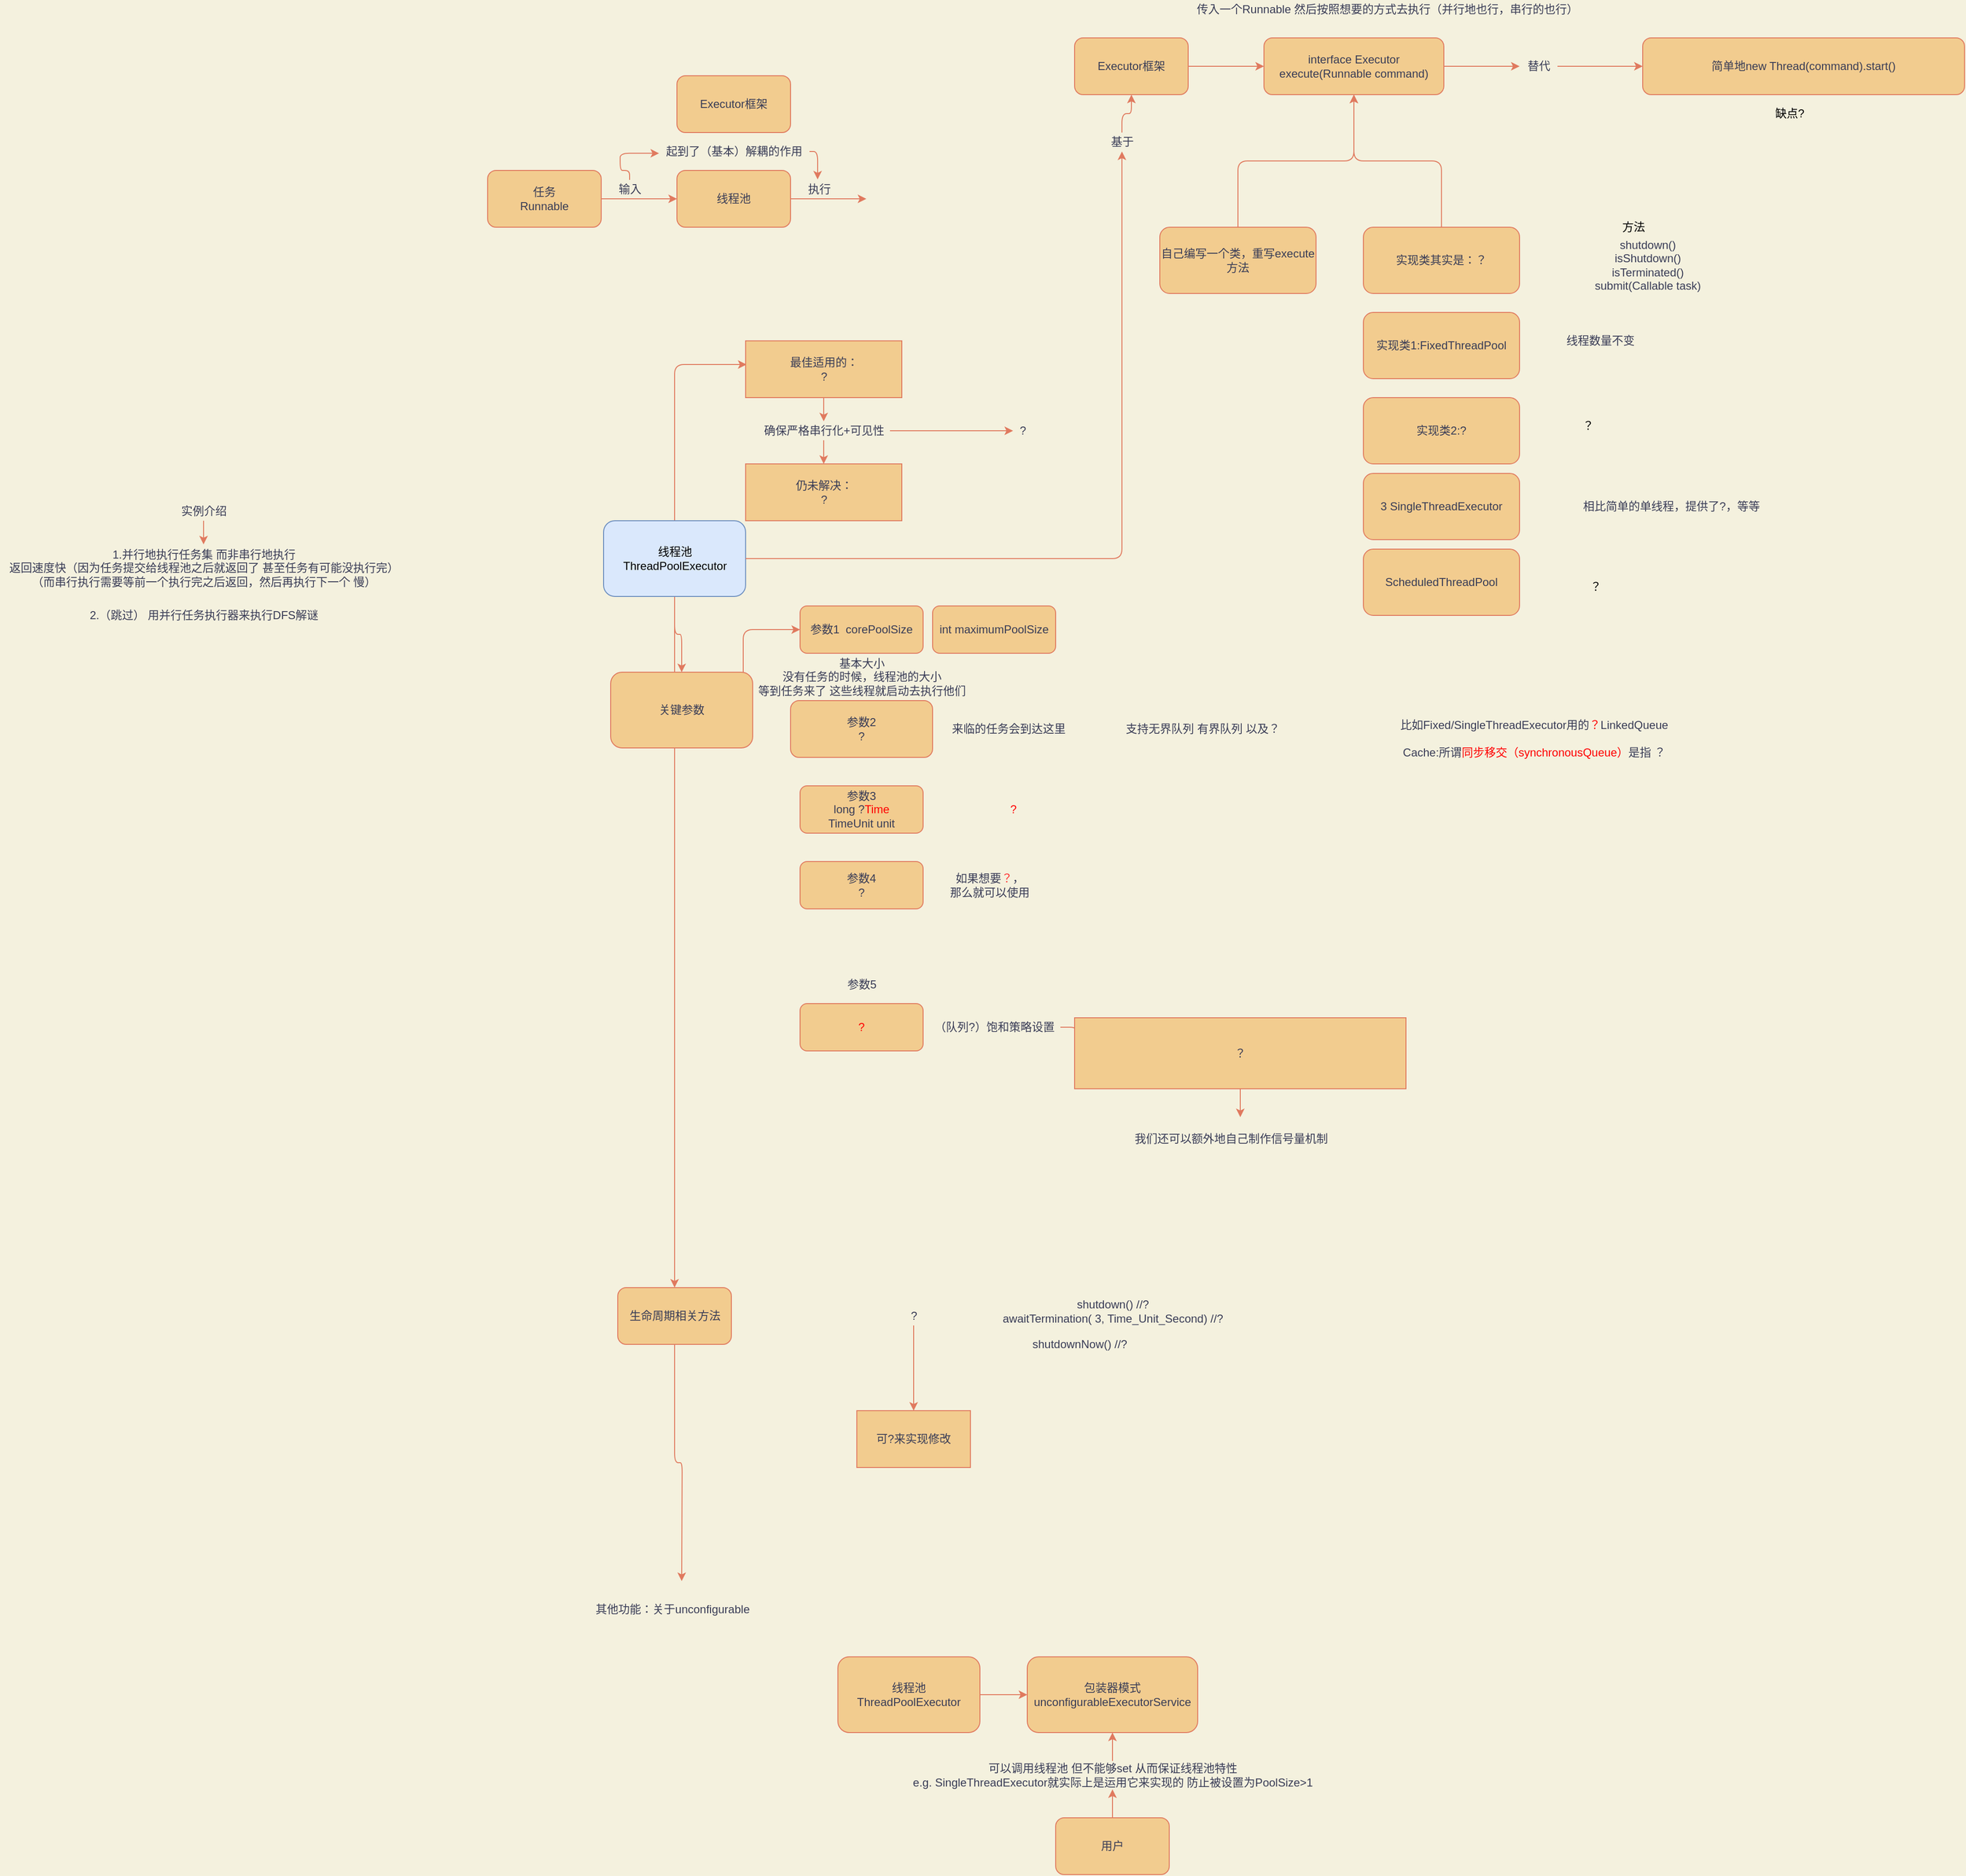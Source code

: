 <mxfile version="13.7.9" type="device"><diagram id="k9qF_MnwaagtpM6uK0Ge" name="线程池"><mxGraphModel dx="3039" dy="685" grid="1" gridSize="10" guides="1" tooltips="1" connect="1" arrows="1" fold="1" page="1" pageScale="1" pageWidth="827" pageHeight="1169" background="#F4F1DE" math="0" shadow="0"><root><mxCell id="0"/><mxCell id="1" parent="0"/><mxCell id="pLqwE5kBtwJWsRubLJ6--4" value="" style="edgeStyle=orthogonalEdgeStyle;curved=0;rounded=1;sketch=0;orthogonalLoop=1;jettySize=auto;html=1;strokeColor=#E07A5F;fillColor=#F2CC8F;fontColor=#393C56;" parent="1" source="pLqwE5kBtwJWsRubLJ6--5" target="pLqwE5kBtwJWsRubLJ6--3" edge="1"><mxGeometry relative="1" as="geometry"/></mxCell><mxCell id="pLqwE5kBtwJWsRubLJ6--69" style="edgeStyle=orthogonalEdgeStyle;curved=0;rounded=1;sketch=0;orthogonalLoop=1;jettySize=auto;html=1;entryX=0.006;entryY=0.417;entryDx=0;entryDy=0;entryPerimeter=0;strokeColor=#E07A5F;fillColor=#F2CC8F;fontColor=#393C56;" parent="1" source="pLqwE5kBtwJWsRubLJ6--1" target="pLqwE5kBtwJWsRubLJ6--67" edge="1"><mxGeometry relative="1" as="geometry"/></mxCell><mxCell id="pLqwE5kBtwJWsRubLJ6--73" value="" style="edgeStyle=orthogonalEdgeStyle;curved=0;rounded=1;sketch=0;orthogonalLoop=1;jettySize=auto;html=1;strokeColor=#E07A5F;fillColor=#F2CC8F;fontColor=#393C56;" parent="1" source="pLqwE5kBtwJWsRubLJ6--1" target="pLqwE5kBtwJWsRubLJ6--72" edge="1"><mxGeometry relative="1" as="geometry"/></mxCell><mxCell id="pLqwE5kBtwJWsRubLJ6--108" value="" style="edgeStyle=orthogonalEdgeStyle;curved=0;rounded=1;sketch=0;orthogonalLoop=1;jettySize=auto;html=1;strokeColor=#E07A5F;fillColor=#F2CC8F;fontColor=#393C56;" parent="1" source="pLqwE5kBtwJWsRubLJ6--1" target="pLqwE5kBtwJWsRubLJ6--107" edge="1"><mxGeometry relative="1" as="geometry"/></mxCell><mxCell id="pLqwE5kBtwJWsRubLJ6--1" value="线程池&lt;br&gt;ThreadPoolExecutor" style="rounded=1;whiteSpace=wrap;html=1;sketch=0;strokeColor=#6c8ebf;fillColor=#dae8fc;" parent="1" vertex="1"><mxGeometry x="-197.5" y="560" width="150" height="80" as="geometry"/></mxCell><mxCell id="pLqwE5kBtwJWsRubLJ6--7" value="" style="edgeStyle=orthogonalEdgeStyle;curved=0;rounded=1;sketch=0;orthogonalLoop=1;jettySize=auto;html=1;strokeColor=#E07A5F;fillColor=#F2CC8F;fontColor=#393C56;" parent="1" source="pLqwE5kBtwJWsRubLJ6--3" target="pLqwE5kBtwJWsRubLJ6--6" edge="1"><mxGeometry relative="1" as="geometry"/></mxCell><mxCell id="pLqwE5kBtwJWsRubLJ6--3" value="Executor框架" style="rounded=1;whiteSpace=wrap;html=1;sketch=0;strokeColor=#E07A5F;fillColor=#F2CC8F;fontColor=#393C56;" parent="1" vertex="1"><mxGeometry x="300" y="50" width="120" height="60" as="geometry"/></mxCell><mxCell id="pLqwE5kBtwJWsRubLJ6--6" value="interface Executor&lt;br&gt;execute(Runnable command)" style="rounded=1;whiteSpace=wrap;html=1;sketch=0;strokeColor=#E07A5F;fillColor=#F2CC8F;fontColor=#393C56;" parent="1" vertex="1"><mxGeometry x="500" y="50" width="190" height="60" as="geometry"/></mxCell><mxCell id="pLqwE5kBtwJWsRubLJ6--11" value="" style="edgeStyle=orthogonalEdgeStyle;curved=0;rounded=1;sketch=0;orthogonalLoop=1;jettySize=auto;html=1;strokeColor=#E07A5F;fillColor=#F2CC8F;fontColor=#393C56;exitX=1;exitY=0.5;exitDx=0;exitDy=0;" parent="1" source="pLqwE5kBtwJWsRubLJ6--23" edge="1"><mxGeometry relative="1" as="geometry"><mxPoint x="880.0" y="80" as="sourcePoint"/><mxPoint x="900.0" y="80" as="targetPoint"/></mxGeometry></mxCell><mxCell id="pLqwE5kBtwJWsRubLJ6--5" value="基于" style="text;html=1;align=center;verticalAlign=middle;resizable=0;points=[];autosize=1;fontColor=#393C56;" parent="1" vertex="1"><mxGeometry x="330" y="150" width="40" height="20" as="geometry"/></mxCell><mxCell id="pLqwE5kBtwJWsRubLJ6--12" value="" style="edgeStyle=orthogonalEdgeStyle;curved=0;rounded=1;sketch=0;orthogonalLoop=1;jettySize=auto;html=1;strokeColor=#E07A5F;fillColor=#F2CC8F;fontColor=#393C56;" parent="1" source="pLqwE5kBtwJWsRubLJ6--1" target="pLqwE5kBtwJWsRubLJ6--5" edge="1"><mxGeometry relative="1" as="geometry"><mxPoint x="270" y="300" as="sourcePoint"/><mxPoint x="360" y="110" as="targetPoint"/></mxGeometry></mxCell><mxCell id="pLqwE5kBtwJWsRubLJ6--13" value="传入一个Runnable 然后按照想要的方式去执行（并行地也行，串行的也行）" style="text;html=1;align=center;verticalAlign=middle;resizable=0;points=[];autosize=1;fontColor=#393C56;" parent="1" vertex="1"><mxGeometry x="420" y="10" width="420" height="20" as="geometry"/></mxCell><mxCell id="pLqwE5kBtwJWsRubLJ6--19" style="edgeStyle=orthogonalEdgeStyle;curved=0;rounded=1;sketch=0;orthogonalLoop=1;jettySize=auto;html=1;entryX=0.5;entryY=1;entryDx=0;entryDy=0;strokeColor=#E07A5F;fillColor=#F2CC8F;fontColor=#393C56;" parent="1" source="pLqwE5kBtwJWsRubLJ6--17" target="pLqwE5kBtwJWsRubLJ6--6" edge="1"><mxGeometry relative="1" as="geometry"/></mxCell><mxCell id="pLqwE5kBtwJWsRubLJ6--17" value="实现类其实是：？" style="whiteSpace=wrap;html=1;rounded=1;fontColor=#393C56;strokeColor=#E07A5F;fillColor=#F2CC8F;sketch=0;" parent="1" vertex="1"><mxGeometry x="605" y="250" width="165" height="70" as="geometry"/></mxCell><mxCell id="pLqwE5kBtwJWsRubLJ6--21" style="edgeStyle=orthogonalEdgeStyle;curved=0;rounded=1;sketch=0;orthogonalLoop=1;jettySize=auto;html=1;entryX=0.5;entryY=1;entryDx=0;entryDy=0;strokeColor=#E07A5F;fillColor=#F2CC8F;fontColor=#393C56;" parent="1" source="pLqwE5kBtwJWsRubLJ6--20" target="pLqwE5kBtwJWsRubLJ6--6" edge="1"><mxGeometry relative="1" as="geometry"/></mxCell><mxCell id="pLqwE5kBtwJWsRubLJ6--20" value="自己编写一个类，重写execute方法" style="whiteSpace=wrap;html=1;rounded=1;fontColor=#393C56;strokeColor=#E07A5F;fillColor=#F2CC8F;sketch=0;" parent="1" vertex="1"><mxGeometry x="390" y="250" width="165" height="70" as="geometry"/></mxCell><mxCell id="pLqwE5kBtwJWsRubLJ6--22" value="简单地new Thread(command).start()" style="rounded=1;whiteSpace=wrap;html=1;sketch=0;strokeColor=#E07A5F;fillColor=#F2CC8F;fontColor=#393C56;" parent="1" vertex="1"><mxGeometry x="900" y="50" width="340" height="60" as="geometry"/></mxCell><mxCell id="pLqwE5kBtwJWsRubLJ6--23" value="替代" style="text;html=1;align=center;verticalAlign=middle;resizable=0;points=[];autosize=1;fontColor=#393C56;" parent="1" vertex="1"><mxGeometry x="770" y="70" width="40" height="20" as="geometry"/></mxCell><mxCell id="pLqwE5kBtwJWsRubLJ6--24" value="" style="edgeStyle=orthogonalEdgeStyle;curved=0;rounded=1;sketch=0;orthogonalLoop=1;jettySize=auto;html=1;strokeColor=#E07A5F;fillColor=#F2CC8F;fontColor=#393C56;exitX=1;exitY=0.5;exitDx=0;exitDy=0;" parent="1" source="pLqwE5kBtwJWsRubLJ6--6" target="pLqwE5kBtwJWsRubLJ6--23" edge="1"><mxGeometry relative="1" as="geometry"><mxPoint x="690" y="80" as="sourcePoint"/><mxPoint x="900" y="80" as="targetPoint"/></mxGeometry></mxCell><mxCell id="pLqwE5kBtwJWsRubLJ6--27" value="ScheduledThreadPool" style="whiteSpace=wrap;html=1;rounded=1;fontColor=#393C56;strokeColor=#E07A5F;fillColor=#F2CC8F;sketch=0;" parent="1" vertex="1"><mxGeometry x="605" y="590" width="165" height="70" as="geometry"/></mxCell><mxCell id="pLqwE5kBtwJWsRubLJ6--28" value="3 SingleThreadExecutor" style="whiteSpace=wrap;html=1;rounded=1;fontColor=#393C56;strokeColor=#E07A5F;fillColor=#F2CC8F;sketch=0;" parent="1" vertex="1"><mxGeometry x="605" y="510" width="165" height="70" as="geometry"/></mxCell><mxCell id="pLqwE5kBtwJWsRubLJ6--29" value="实现类2:?" style="whiteSpace=wrap;html=1;rounded=1;fontColor=#393C56;strokeColor=#E07A5F;fillColor=#F2CC8F;sketch=0;" parent="1" vertex="1"><mxGeometry x="605" y="430" width="165" height="70" as="geometry"/></mxCell><mxCell id="pLqwE5kBtwJWsRubLJ6--31" value="相比简单的单线程，提供了?，等等" style="text;html=1;align=center;verticalAlign=middle;resizable=0;points=[];autosize=1;fontColor=#393C56;" parent="1" vertex="1"><mxGeometry x="830" y="535" width="200" height="20" as="geometry"/></mxCell><mxCell id="pLqwE5kBtwJWsRubLJ6--34" value="实现类1:FixedThreadPool" style="whiteSpace=wrap;html=1;rounded=1;fontColor=#393C56;strokeColor=#E07A5F;fillColor=#F2CC8F;sketch=0;" parent="1" vertex="1"><mxGeometry x="605" y="340" width="165" height="70" as="geometry"/></mxCell><mxCell id="pLqwE5kBtwJWsRubLJ6--35" value="shutdown()&lt;br&gt;isShutdown()&lt;br&gt;isTerminated()&lt;br&gt;submit(Callable task)" style="text;html=1;align=center;verticalAlign=middle;resizable=0;points=[];autosize=1;fontColor=#393C56;" parent="1" vertex="1"><mxGeometry x="840" y="260" width="130" height="60" as="geometry"/></mxCell><mxCell id="pLqwE5kBtwJWsRubLJ6--36" value="线程数量不变" style="text;html=1;align=center;verticalAlign=middle;resizable=0;points=[];autosize=1;fontColor=#393C56;" parent="1" vertex="1"><mxGeometry x="810" y="360" width="90" height="20" as="geometry"/></mxCell><mxCell id="pLqwE5kBtwJWsRubLJ6--39" value="" style="edgeStyle=orthogonalEdgeStyle;curved=0;rounded=1;sketch=0;orthogonalLoop=1;jettySize=auto;html=1;strokeColor=#E07A5F;fillColor=#F2CC8F;fontColor=#393C56;" parent="1" source="pLqwE5kBtwJWsRubLJ6--37" target="pLqwE5kBtwJWsRubLJ6--38" edge="1"><mxGeometry relative="1" as="geometry"/></mxCell><mxCell id="pLqwE5kBtwJWsRubLJ6--37" value="任务&lt;br&gt;Runnable" style="rounded=1;whiteSpace=wrap;html=1;sketch=0;strokeColor=#E07A5F;fillColor=#F2CC8F;fontColor=#393C56;" parent="1" vertex="1"><mxGeometry x="-320" y="190" width="120" height="60" as="geometry"/></mxCell><mxCell id="pLqwE5kBtwJWsRubLJ6--41" value="" style="edgeStyle=orthogonalEdgeStyle;curved=0;rounded=1;sketch=0;orthogonalLoop=1;jettySize=auto;html=1;strokeColor=#E07A5F;fillColor=#F2CC8F;fontColor=#393C56;" parent="1" source="pLqwE5kBtwJWsRubLJ6--38" edge="1"><mxGeometry relative="1" as="geometry"><mxPoint x="80" y="220" as="targetPoint"/></mxGeometry></mxCell><mxCell id="pLqwE5kBtwJWsRubLJ6--38" value="线程池" style="rounded=1;whiteSpace=wrap;html=1;sketch=0;strokeColor=#E07A5F;fillColor=#F2CC8F;fontColor=#393C56;" parent="1" vertex="1"><mxGeometry x="-120" y="190" width="120" height="60" as="geometry"/></mxCell><mxCell id="pLqwE5kBtwJWsRubLJ6--42" value="执行" style="text;html=1;align=center;verticalAlign=middle;resizable=0;points=[];autosize=1;fontColor=#393C56;" parent="1" vertex="1"><mxGeometry x="10" y="200" width="40" height="20" as="geometry"/></mxCell><mxCell id="pLqwE5kBtwJWsRubLJ6--48" style="edgeStyle=orthogonalEdgeStyle;curved=0;rounded=1;sketch=0;orthogonalLoop=1;jettySize=auto;html=1;entryX=0.007;entryY=0.597;entryDx=0;entryDy=0;entryPerimeter=0;strokeColor=#E07A5F;fillColor=#F2CC8F;fontColor=#393C56;" parent="1" source="pLqwE5kBtwJWsRubLJ6--43" target="pLqwE5kBtwJWsRubLJ6--47" edge="1"><mxGeometry relative="1" as="geometry"><Array as="points"><mxPoint x="-170" y="190"/><mxPoint x="-180" y="190"/><mxPoint x="-180" y="172"/></Array></mxGeometry></mxCell><mxCell id="pLqwE5kBtwJWsRubLJ6--43" value="输入" style="text;html=1;align=center;verticalAlign=middle;resizable=0;points=[];autosize=1;fontColor=#393C56;" parent="1" vertex="1"><mxGeometry x="-190" y="200" width="40" height="20" as="geometry"/></mxCell><mxCell id="pLqwE5kBtwJWsRubLJ6--46" value="Executor框架" style="rounded=1;whiteSpace=wrap;html=1;sketch=0;strokeColor=#E07A5F;fillColor=#F2CC8F;fontColor=#393C56;" parent="1" vertex="1"><mxGeometry x="-120" y="90" width="120" height="60" as="geometry"/></mxCell><mxCell id="pLqwE5kBtwJWsRubLJ6--49" style="edgeStyle=orthogonalEdgeStyle;curved=0;rounded=1;sketch=0;orthogonalLoop=1;jettySize=auto;html=1;entryX=0.464;entryY=-0.024;entryDx=0;entryDy=0;entryPerimeter=0;strokeColor=#E07A5F;fillColor=#F2CC8F;fontColor=#393C56;" parent="1" source="pLqwE5kBtwJWsRubLJ6--47" target="pLqwE5kBtwJWsRubLJ6--42" edge="1"><mxGeometry relative="1" as="geometry"><Array as="points"><mxPoint x="29" y="170"/></Array></mxGeometry></mxCell><mxCell id="pLqwE5kBtwJWsRubLJ6--47" value="起到了（基本）解耦的作用" style="text;html=1;align=center;verticalAlign=middle;resizable=0;points=[];autosize=1;fontColor=#393C56;" parent="1" vertex="1"><mxGeometry x="-140" y="160" width="160" height="20" as="geometry"/></mxCell><mxCell id="pLqwE5kBtwJWsRubLJ6--63" value="" style="edgeStyle=orthogonalEdgeStyle;curved=0;rounded=1;sketch=0;orthogonalLoop=1;jettySize=auto;html=1;strokeColor=#E07A5F;fillColor=#F2CC8F;fontColor=#393C56;" parent="1" source="pLqwE5kBtwJWsRubLJ6--64" target="pLqwE5kBtwJWsRubLJ6--65" edge="1"><mxGeometry relative="1" as="geometry"/></mxCell><mxCell id="pLqwE5kBtwJWsRubLJ6--71" value="" style="edgeStyle=orthogonalEdgeStyle;curved=0;rounded=1;sketch=0;orthogonalLoop=1;jettySize=auto;html=1;strokeColor=#E07A5F;fillColor=#F2CC8F;fontColor=#393C56;" parent="1" source="pLqwE5kBtwJWsRubLJ6--64" target="pLqwE5kBtwJWsRubLJ6--66" edge="1"><mxGeometry relative="1" as="geometry"/></mxCell><mxCell id="pLqwE5kBtwJWsRubLJ6--64" value="确保严格串行化+可见性" style="text;html=1;align=center;verticalAlign=middle;resizable=0;points=[];autosize=1;fontColor=#393C56;" parent="1" vertex="1"><mxGeometry x="-35" y="455" width="140" height="20" as="geometry"/></mxCell><mxCell id="pLqwE5kBtwJWsRubLJ6--65" value="?" style="text;html=1;align=center;verticalAlign=middle;resizable=0;points=[];autosize=1;fontColor=#393C56;" parent="1" vertex="1"><mxGeometry x="235" y="455" width="20" height="20" as="geometry"/></mxCell><mxCell id="pLqwE5kBtwJWsRubLJ6--66" value="仍未解决：&lt;br&gt;?" style="whiteSpace=wrap;html=1;rounded=0;sketch=0;strokeColor=#E07A5F;fillColor=#F2CC8F;fontColor=#393C56;" parent="1" vertex="1"><mxGeometry x="-47.5" y="500" width="165" height="60" as="geometry"/></mxCell><mxCell id="pLqwE5kBtwJWsRubLJ6--70" style="edgeStyle=orthogonalEdgeStyle;curved=0;rounded=1;sketch=0;orthogonalLoop=1;jettySize=auto;html=1;strokeColor=#E07A5F;fillColor=#F2CC8F;fontColor=#393C56;" parent="1" source="pLqwE5kBtwJWsRubLJ6--67" target="pLqwE5kBtwJWsRubLJ6--64" edge="1"><mxGeometry relative="1" as="geometry"/></mxCell><mxCell id="pLqwE5kBtwJWsRubLJ6--67" value="最佳适用的：&lt;br&gt;?" style="whiteSpace=wrap;html=1;rounded=0;sketch=0;strokeColor=#E07A5F;fillColor=#F2CC8F;fontColor=#393C56;" parent="1" vertex="1"><mxGeometry x="-47.5" y="370" width="165" height="60" as="geometry"/></mxCell><mxCell id="pLqwE5kBtwJWsRubLJ6--75" value="" style="edgeStyle=orthogonalEdgeStyle;curved=0;rounded=1;sketch=0;orthogonalLoop=1;jettySize=auto;html=1;strokeColor=#E07A5F;fillColor=#F2CC8F;fontColor=#393C56;" parent="1" source="pLqwE5kBtwJWsRubLJ6--72" target="pLqwE5kBtwJWsRubLJ6--74" edge="1"><mxGeometry relative="1" as="geometry"><Array as="points"><mxPoint x="-50" y="675"/></Array></mxGeometry></mxCell><mxCell id="pLqwE5kBtwJWsRubLJ6--72" value="关键参数" style="rounded=1;whiteSpace=wrap;html=1;sketch=0;strokeColor=#E07A5F;fillColor=#F2CC8F;fontColor=#393C56;" parent="1" vertex="1"><mxGeometry x="-190" y="720" width="150" height="80" as="geometry"/></mxCell><mxCell id="pLqwE5kBtwJWsRubLJ6--74" value="参数1&amp;nbsp; corePoolSize" style="rounded=1;whiteSpace=wrap;html=1;sketch=0;strokeColor=#E07A5F;fillColor=#F2CC8F;fontColor=#393C56;" parent="1" vertex="1"><mxGeometry x="10" y="650" width="130" height="50" as="geometry"/></mxCell><mxCell id="pLqwE5kBtwJWsRubLJ6--77" value="int maximumPoolSize" style="rounded=1;whiteSpace=wrap;html=1;sketch=0;strokeColor=#E07A5F;fillColor=#F2CC8F;fontColor=#393C56;" parent="1" vertex="1"><mxGeometry x="150" y="650" width="130" height="50" as="geometry"/></mxCell><mxCell id="pLqwE5kBtwJWsRubLJ6--81" value="参数3&lt;br&gt;long ?&lt;font color=&quot;#ff0000&quot;&gt;Time&lt;/font&gt;&lt;br&gt;TimeUnit unit" style="rounded=1;whiteSpace=wrap;html=1;sketch=0;strokeColor=#E07A5F;fillColor=#F2CC8F;fontColor=#393C56;" parent="1" vertex="1"><mxGeometry x="10" y="840" width="130" height="50" as="geometry"/></mxCell><mxCell id="pLqwE5kBtwJWsRubLJ6--82" value="参数2&lt;br&gt;?" style="rounded=1;whiteSpace=wrap;html=1;sketch=0;strokeColor=#E07A5F;fillColor=#F2CC8F;fontColor=#393C56;" parent="1" vertex="1"><mxGeometry y="750" width="150" height="60" as="geometry"/></mxCell><mxCell id="pLqwE5kBtwJWsRubLJ6--83" value="基本大小&lt;br&gt;没有任务的时候，线程池的大小&lt;br&gt;等到任务来了 这些线程就启动去执行他们" style="text;html=1;align=center;verticalAlign=middle;resizable=0;points=[];autosize=1;fontColor=#393C56;" parent="1" vertex="1"><mxGeometry x="-40" y="700" width="230" height="50" as="geometry"/></mxCell><mxCell id="pLqwE5kBtwJWsRubLJ6--84" value="参数4&lt;br&gt;?" style="rounded=1;whiteSpace=wrap;html=1;sketch=0;strokeColor=#E07A5F;fillColor=#F2CC8F;fontColor=#393C56;" parent="1" vertex="1"><mxGeometry x="10" y="920" width="130" height="50" as="geometry"/></mxCell><mxCell id="pLqwE5kBtwJWsRubLJ6--85" value="&lt;font color=&quot;#ff0000&quot;&gt;?&lt;/font&gt;" style="rounded=1;whiteSpace=wrap;html=1;sketch=0;strokeColor=#E07A5F;fillColor=#F2CC8F;fontColor=#393C56;" parent="1" vertex="1"><mxGeometry x="10" y="1070" width="130" height="50" as="geometry"/></mxCell><mxCell id="pLqwE5kBtwJWsRubLJ6--86" value="来临的任务会到达这里" style="text;html=1;align=center;verticalAlign=middle;resizable=0;points=[];autosize=1;fontColor=#393C56;" parent="1" vertex="1"><mxGeometry x="160" y="770" width="140" height="20" as="geometry"/></mxCell><mxCell id="pLqwE5kBtwJWsRubLJ6--87" value="支持无界队列 有界队列 以及？&lt;br&gt;" style="text;html=1;align=center;verticalAlign=middle;resizable=0;points=[];autosize=1;fontColor=#393C56;" parent="1" vertex="1"><mxGeometry x="345" y="770" width="180" height="20" as="geometry"/></mxCell><mxCell id="pLqwE5kBtwJWsRubLJ6--88" value="比如Fixed/SingleThreadExecutor用的&lt;font color=&quot;#ff0000&quot;&gt;？&lt;/font&gt;LinkedQueue&lt;br&gt;&lt;br&gt;Cache:所谓&lt;font color=&quot;#ff0000&quot;&gt;同步移交（synchronousQueue）&lt;/font&gt;是指 ？" style="text;html=1;align=center;verticalAlign=middle;resizable=0;points=[];autosize=1;fontColor=#393C56;" parent="1" vertex="1"><mxGeometry x="635" y="765" width="300" height="50" as="geometry"/></mxCell><mxCell id="pLqwE5kBtwJWsRubLJ6--91" value="" style="edgeStyle=orthogonalEdgeStyle;curved=0;rounded=1;sketch=0;orthogonalLoop=1;jettySize=auto;html=1;strokeColor=#E07A5F;fillColor=#F2CC8F;fontColor=#393C56;" parent="1" source="pLqwE5kBtwJWsRubLJ6--89" target="pLqwE5kBtwJWsRubLJ6--90" edge="1"><mxGeometry relative="1" as="geometry"/></mxCell><mxCell id="pLqwE5kBtwJWsRubLJ6--89" value="（队列?）饱和策略设置" style="text;html=1;align=center;verticalAlign=middle;resizable=0;points=[];autosize=1;fontColor=#393C56;" parent="1" vertex="1"><mxGeometry x="145" y="1085" width="140" height="20" as="geometry"/></mxCell><mxCell id="pLqwE5kBtwJWsRubLJ6--93" value="" style="edgeStyle=orthogonalEdgeStyle;curved=0;rounded=1;sketch=0;orthogonalLoop=1;jettySize=auto;html=1;strokeColor=#E07A5F;fillColor=#F2CC8F;fontColor=#393C56;" parent="1" source="pLqwE5kBtwJWsRubLJ6--90" edge="1"><mxGeometry relative="1" as="geometry"><mxPoint x="475.034" y="1190" as="targetPoint"/></mxGeometry></mxCell><mxCell id="pLqwE5kBtwJWsRubLJ6--90" value="？" style="whiteSpace=wrap;html=1;rounded=0;sketch=0;strokeColor=#E07A5F;fillColor=#F2CC8F;fontColor=#393C56;" parent="1" vertex="1"><mxGeometry x="300" y="1085" width="350" height="75" as="geometry"/></mxCell><mxCell id="pLqwE5kBtwJWsRubLJ6--94" value="&lt;span&gt;我们还可以额外地自己制作信号量机制 &lt;br&gt;&lt;br&gt;&lt;/span&gt;" style="text;html=1;align=center;verticalAlign=middle;resizable=0;points=[];autosize=1;fontColor=#393C56;" parent="1" vertex="1"><mxGeometry x="355" y="1205" width="220" height="30" as="geometry"/></mxCell><mxCell id="pLqwE5kBtwJWsRubLJ6--96" value="如果想要&lt;font color=&quot;#ff3333&quot;&gt;？&lt;/font&gt;，&lt;br&gt;那么就可以使用" style="text;html=1;align=center;verticalAlign=middle;resizable=0;points=[];autosize=1;fontColor=#393C56;" parent="1" vertex="1"><mxGeometry x="160" y="930" width="100" height="30" as="geometry"/></mxCell><mxCell id="pLqwE5kBtwJWsRubLJ6--98" value="参数5" style="text;html=1;align=center;verticalAlign=middle;resizable=0;points=[];autosize=1;fontColor=#393C56;" parent="1" vertex="1"><mxGeometry x="50" y="1040" width="50" height="20" as="geometry"/></mxCell><mxCell id="pLqwE5kBtwJWsRubLJ6--101" value="" style="edgeStyle=orthogonalEdgeStyle;curved=0;rounded=1;sketch=0;orthogonalLoop=1;jettySize=auto;html=1;strokeColor=#E07A5F;fillColor=#F2CC8F;fontColor=#393C56;" parent="1" source="pLqwE5kBtwJWsRubLJ6--99" target="pLqwE5kBtwJWsRubLJ6--100" edge="1"><mxGeometry relative="1" as="geometry"/></mxCell><mxCell id="pLqwE5kBtwJWsRubLJ6--99" value="线程池&lt;br&gt;ThreadPoolExecutor" style="rounded=1;whiteSpace=wrap;html=1;sketch=0;strokeColor=#E07A5F;fillColor=#F2CC8F;fontColor=#393C56;" parent="1" vertex="1"><mxGeometry x="50" y="1760" width="150" height="80" as="geometry"/></mxCell><mxCell id="pLqwE5kBtwJWsRubLJ6--100" value="包装器模式&lt;br&gt;unconfigurableExecutorService" style="rounded=1;whiteSpace=wrap;html=1;sketch=0;strokeColor=#E07A5F;fillColor=#F2CC8F;fontColor=#393C56;" parent="1" vertex="1"><mxGeometry x="250" y="1760" width="180" height="80" as="geometry"/></mxCell><mxCell id="pLqwE5kBtwJWsRubLJ6--104" value="" style="edgeStyle=orthogonalEdgeStyle;curved=0;rounded=1;sketch=0;orthogonalLoop=1;jettySize=auto;html=1;strokeColor=#E07A5F;fillColor=#F2CC8F;fontColor=#393C56;" parent="1" source="pLqwE5kBtwJWsRubLJ6--105" target="pLqwE5kBtwJWsRubLJ6--100" edge="1"><mxGeometry relative="1" as="geometry"/></mxCell><mxCell id="pLqwE5kBtwJWsRubLJ6--102" value="用户" style="whiteSpace=wrap;html=1;rounded=1;fontColor=#393C56;strokeColor=#E07A5F;fillColor=#F2CC8F;sketch=0;" parent="1" vertex="1"><mxGeometry x="280" y="1930" width="120" height="60" as="geometry"/></mxCell><mxCell id="pLqwE5kBtwJWsRubLJ6--105" value="可以调用线程池 但不能够set 从而保证线程池特性&lt;br&gt;e.g. SingleThreadExecutor就实际上是运用它来实现的 防止被设置为PoolSize&amp;gt;1" style="text;html=1;align=center;verticalAlign=middle;resizable=0;points=[];autosize=1;fontColor=#393C56;" parent="1" vertex="1"><mxGeometry x="120" y="1870" width="440" height="30" as="geometry"/></mxCell><mxCell id="pLqwE5kBtwJWsRubLJ6--106" value="" style="edgeStyle=orthogonalEdgeStyle;curved=0;rounded=1;sketch=0;orthogonalLoop=1;jettySize=auto;html=1;strokeColor=#E07A5F;fillColor=#F2CC8F;fontColor=#393C56;" parent="1" source="pLqwE5kBtwJWsRubLJ6--102" target="pLqwE5kBtwJWsRubLJ6--105" edge="1"><mxGeometry relative="1" as="geometry"><mxPoint x="340" y="1890" as="sourcePoint"/><mxPoint x="340" y="1840" as="targetPoint"/></mxGeometry></mxCell><mxCell id="pLqwE5kBtwJWsRubLJ6--113" style="edgeStyle=orthogonalEdgeStyle;curved=0;rounded=1;sketch=0;orthogonalLoop=1;jettySize=auto;html=1;strokeColor=#E07A5F;fillColor=#F2CC8F;fontColor=#393C56;" parent="1" source="pLqwE5kBtwJWsRubLJ6--107" edge="1"><mxGeometry relative="1" as="geometry"><mxPoint x="-115" y="1680" as="targetPoint"/></mxGeometry></mxCell><mxCell id="pLqwE5kBtwJWsRubLJ6--107" value="生命周期相关方法" style="whiteSpace=wrap;html=1;rounded=1;fontColor=#393C56;strokeColor=#E07A5F;fillColor=#F2CC8F;sketch=0;" parent="1" vertex="1"><mxGeometry x="-182.5" y="1370" width="120" height="60" as="geometry"/></mxCell><mxCell id="pLqwE5kBtwJWsRubLJ6--111" value="" style="edgeStyle=orthogonalEdgeStyle;curved=0;rounded=1;sketch=0;orthogonalLoop=1;jettySize=auto;html=1;strokeColor=#E07A5F;fillColor=#F2CC8F;fontColor=#393C56;" parent="1" source="pLqwE5kBtwJWsRubLJ6--109" target="pLqwE5kBtwJWsRubLJ6--110" edge="1"><mxGeometry relative="1" as="geometry"/></mxCell><mxCell id="pLqwE5kBtwJWsRubLJ6--109" value="?" style="text;html=1;align=center;verticalAlign=middle;resizable=0;points=[];autosize=1;fontColor=#393C56;" parent="1" vertex="1"><mxGeometry x="120" y="1390" width="20" height="20" as="geometry"/></mxCell><mxCell id="pLqwE5kBtwJWsRubLJ6--110" value="可?来实现修改" style="whiteSpace=wrap;html=1;rounded=0;sketch=0;strokeColor=#E07A5F;fillColor=#F2CC8F;fontColor=#393C56;" parent="1" vertex="1"><mxGeometry x="70" y="1500" width="120" height="60" as="geometry"/></mxCell><mxCell id="pLqwE5kBtwJWsRubLJ6--112" value="其他功能：关于unconfigurable" style="text;html=1;align=center;verticalAlign=middle;resizable=0;points=[];autosize=1;fontColor=#393C56;" parent="1" vertex="1"><mxGeometry x="-215" y="1700" width="180" height="20" as="geometry"/></mxCell><mxCell id="pLqwE5kBtwJWsRubLJ6--117" value="" style="edgeStyle=orthogonalEdgeStyle;curved=0;rounded=1;sketch=0;orthogonalLoop=1;jettySize=auto;html=1;strokeColor=#E07A5F;fillColor=#F2CC8F;fontColor=#393C56;" parent="1" source="pLqwE5kBtwJWsRubLJ6--115" target="pLqwE5kBtwJWsRubLJ6--116" edge="1"><mxGeometry relative="1" as="geometry"/></mxCell><mxCell id="pLqwE5kBtwJWsRubLJ6--115" value="实例介绍&lt;br&gt;" style="text;html=1;align=center;verticalAlign=middle;resizable=0;points=[];autosize=1;fontColor=#393C56;" parent="1" vertex="1"><mxGeometry x="-650" y="540" width="60" height="20" as="geometry"/></mxCell><mxCell id="pLqwE5kBtwJWsRubLJ6--116" value="1.并行地执行任务集 而非串行地执行 &lt;br&gt;返回速度快（因为任务提交给线程池之后就返回了 甚至任务有可能没执行完）&lt;br&gt;（而串行执行需要等前一个执行完之后返回，然后再执行下一个 慢）" style="text;html=1;align=center;verticalAlign=middle;resizable=0;points=[];autosize=1;fontColor=#393C56;" parent="1" vertex="1"><mxGeometry x="-835" y="585" width="430" height="50" as="geometry"/></mxCell><mxCell id="pLqwE5kBtwJWsRubLJ6--118" value="2.（跳过） 用并行任务执行器来执行DFS解谜" style="text;html=1;align=center;verticalAlign=middle;resizable=0;points=[];autosize=1;fontColor=#393C56;" parent="1" vertex="1"><mxGeometry x="-750" y="650" width="260" height="20" as="geometry"/></mxCell><mxCell id="pLqwE5kBtwJWsRubLJ6--119" value="shutdown() //?&lt;br&gt;awaitTermination( 3, Time_Unit_Second) //?" style="text;html=1;align=center;verticalAlign=middle;resizable=0;points=[];autosize=1;fontColor=#393C56;" parent="1" vertex="1"><mxGeometry x="215" y="1380" width="250" height="30" as="geometry"/></mxCell><mxCell id="pLqwE5kBtwJWsRubLJ6--120" value="shutdownNow() //?" style="text;html=1;align=center;verticalAlign=middle;resizable=0;points=[];autosize=1;fontColor=#393C56;" parent="1" vertex="1"><mxGeometry x="245" y="1420" width="120" height="20" as="geometry"/></mxCell><mxCell id="pLqwE5kBtwJWsRubLJ6--121" value="&lt;font color=&quot;#ff0000&quot;&gt;?&lt;/font&gt;" style="text;html=1;align=center;verticalAlign=middle;resizable=0;points=[];autosize=1;fontColor=#393C56;" parent="1" vertex="1"><mxGeometry x="225" y="855" width="20" height="20" as="geometry"/></mxCell><mxCell id="EFvFarEF9QGTl5-de76a-1" value="缺点?" style="text;html=1;align=center;verticalAlign=middle;resizable=0;points=[];autosize=1;" vertex="1" parent="1"><mxGeometry x="1030" y="120" width="50" height="20" as="geometry"/></mxCell><mxCell id="EFvFarEF9QGTl5-de76a-2" value="？" style="text;html=1;align=center;verticalAlign=middle;resizable=0;points=[];autosize=1;" vertex="1" parent="1"><mxGeometry x="835" y="620" width="30" height="20" as="geometry"/></mxCell><mxCell id="EFvFarEF9QGTl5-de76a-3" value="？" style="text;html=1;align=center;verticalAlign=middle;resizable=0;points=[];autosize=1;" vertex="1" parent="1"><mxGeometry x="827" y="450" width="30" height="20" as="geometry"/></mxCell><mxCell id="EFvFarEF9QGTl5-de76a-4" value="方法" style="text;html=1;align=center;verticalAlign=middle;resizable=0;points=[];autosize=1;" vertex="1" parent="1"><mxGeometry x="870" y="240" width="40" height="20" as="geometry"/></mxCell></root></mxGraphModel></diagram></mxfile>
